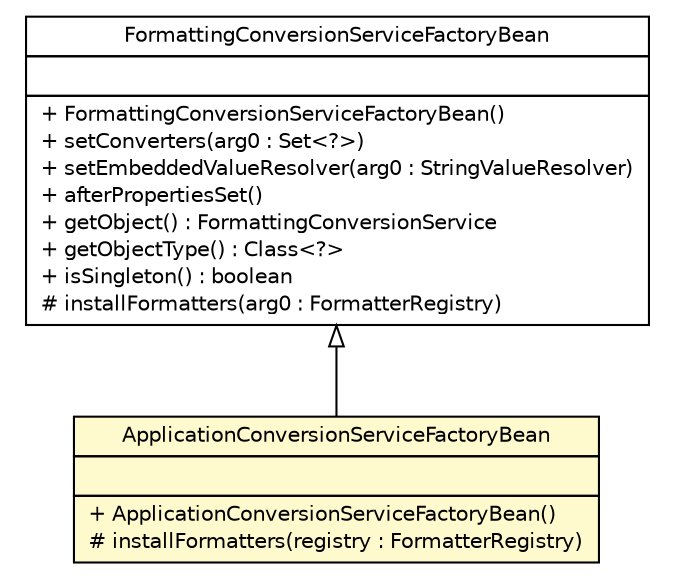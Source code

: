 #!/usr/local/bin/dot
#
# Class diagram 
# Generated by UMLGraph version 5.1 (http://www.umlgraph.org/)
#

digraph G {
	edge [fontname="Helvetica",fontsize=10,labelfontname="Helvetica",labelfontsize=10];
	node [fontname="Helvetica",fontsize=10,shape=plaintext];
	nodesep=0.25;
	ranksep=0.5;
	// net.sereneproject.collector.web.ApplicationConversionServiceFactoryBean
	c306 [label=<<table title="net.sereneproject.collector.web.ApplicationConversionServiceFactoryBean" border="0" cellborder="1" cellspacing="0" cellpadding="2" port="p" bgcolor="lemonChiffon" href="./ApplicationConversionServiceFactoryBean.html">
		<tr><td><table border="0" cellspacing="0" cellpadding="1">
<tr><td align="center" balign="center"> ApplicationConversionServiceFactoryBean </td></tr>
		</table></td></tr>
		<tr><td><table border="0" cellspacing="0" cellpadding="1">
<tr><td align="left" balign="left">  </td></tr>
		</table></td></tr>
		<tr><td><table border="0" cellspacing="0" cellpadding="1">
<tr><td align="left" balign="left"> + ApplicationConversionServiceFactoryBean() </td></tr>
<tr><td align="left" balign="left"> # installFormatters(registry : FormatterRegistry) </td></tr>
		</table></td></tr>
		</table>>, fontname="Helvetica", fontcolor="black", fontsize=10.0];
	//net.sereneproject.collector.web.ApplicationConversionServiceFactoryBean extends org.springframework.format.support.FormattingConversionServiceFactoryBean
	c327:p -> c306:p [dir=back,arrowtail=empty];
	// org.springframework.format.support.FormattingConversionServiceFactoryBean
	c327 [label=<<table title="org.springframework.format.support.FormattingConversionServiceFactoryBean" border="0" cellborder="1" cellspacing="0" cellpadding="2" port="p" href="http://java.sun.com/j2se/1.4.2/docs/api/org/springframework/format/support/FormattingConversionServiceFactoryBean.html">
		<tr><td><table border="0" cellspacing="0" cellpadding="1">
<tr><td align="center" balign="center"> FormattingConversionServiceFactoryBean </td></tr>
		</table></td></tr>
		<tr><td><table border="0" cellspacing="0" cellpadding="1">
<tr><td align="left" balign="left">  </td></tr>
		</table></td></tr>
		<tr><td><table border="0" cellspacing="0" cellpadding="1">
<tr><td align="left" balign="left"> + FormattingConversionServiceFactoryBean() </td></tr>
<tr><td align="left" balign="left"> + setConverters(arg0 : Set&lt;?&gt;) </td></tr>
<tr><td align="left" balign="left"> + setEmbeddedValueResolver(arg0 : StringValueResolver) </td></tr>
<tr><td align="left" balign="left"> + afterPropertiesSet() </td></tr>
<tr><td align="left" balign="left"> + getObject() : FormattingConversionService </td></tr>
<tr><td align="left" balign="left"> + getObjectType() : Class&lt;?&gt; </td></tr>
<tr><td align="left" balign="left"> + isSingleton() : boolean </td></tr>
<tr><td align="left" balign="left"> # installFormatters(arg0 : FormatterRegistry) </td></tr>
		</table></td></tr>
		</table>>, fontname="Helvetica", fontcolor="black", fontsize=10.0];
}

